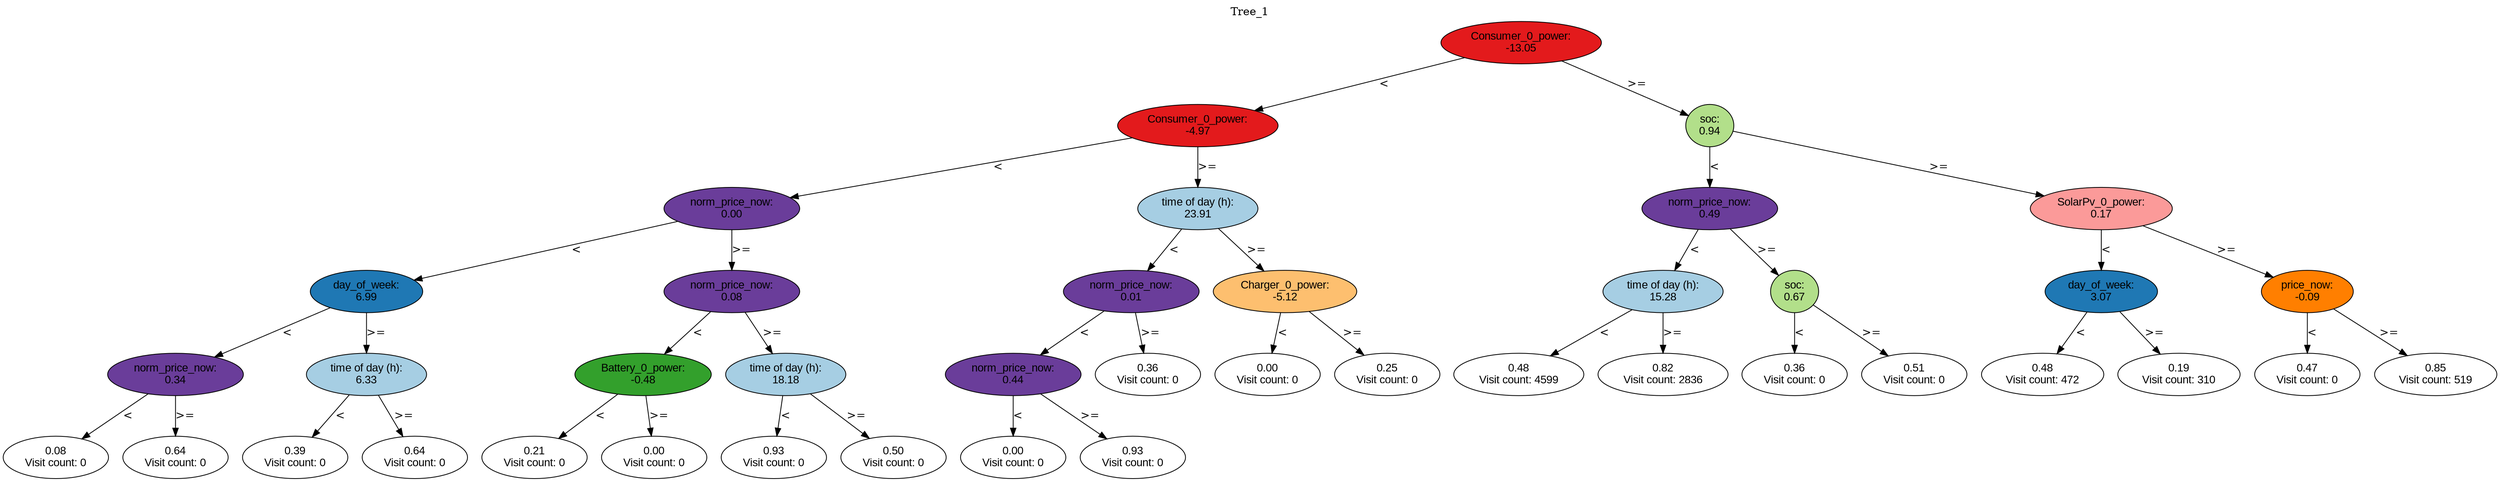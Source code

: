 digraph BST {
    node [fontname="Arial" style=filled colorscheme=paired12];
    0 [ label = "Consumer_0_power:
-13.05" fillcolor=6];
    1 [ label = "Consumer_0_power:
-4.97" fillcolor=6];
    2 [ label = "norm_price_now:
0.00" fillcolor=10];
    3 [ label = "day_of_week:
6.99" fillcolor=2];
    4 [ label = "norm_price_now:
0.34" fillcolor=10];
    5 [ label = "0.08
Visit count: 0" fillcolor=white];
    6 [ label = "0.64
Visit count: 0" fillcolor=white];
    7 [ label = "time of day (h):
6.33" fillcolor=1];
    8 [ label = "0.39
Visit count: 0" fillcolor=white];
    9 [ label = "0.64
Visit count: 0" fillcolor=white];
    10 [ label = "norm_price_now:
0.08" fillcolor=10];
    11 [ label = "Battery_0_power:
-0.48" fillcolor=4];
    12 [ label = "0.21
Visit count: 0" fillcolor=white];
    13 [ label = "0.00
Visit count: 0" fillcolor=white];
    14 [ label = "time of day (h):
18.18" fillcolor=1];
    15 [ label = "0.93
Visit count: 0" fillcolor=white];
    16 [ label = "0.50
Visit count: 0" fillcolor=white];
    17 [ label = "time of day (h):
23.91" fillcolor=1];
    18 [ label = "norm_price_now:
0.01" fillcolor=10];
    19 [ label = "norm_price_now:
0.44" fillcolor=10];
    20 [ label = "0.00
Visit count: 0" fillcolor=white];
    21 [ label = "0.93
Visit count: 0" fillcolor=white];
    22 [ label = "0.36
Visit count: 0" fillcolor=white];
    23 [ label = "Charger_0_power:
-5.12" fillcolor=7];
    24 [ label = "0.00
Visit count: 0" fillcolor=white];
    25 [ label = "0.25
Visit count: 0" fillcolor=white];
    26 [ label = "soc:
0.94" fillcolor=3];
    27 [ label = "norm_price_now:
0.49" fillcolor=10];
    28 [ label = "time of day (h):
15.28" fillcolor=1];
    29 [ label = "0.48
Visit count: 4599" fillcolor=white];
    30 [ label = "0.82
Visit count: 2836" fillcolor=white];
    31 [ label = "soc:
0.67" fillcolor=3];
    32 [ label = "0.36
Visit count: 0" fillcolor=white];
    33 [ label = "0.51
Visit count: 0" fillcolor=white];
    34 [ label = "SolarPv_0_power:
0.17" fillcolor=5];
    35 [ label = "day_of_week:
3.07" fillcolor=2];
    36 [ label = "0.48
Visit count: 472" fillcolor=white];
    37 [ label = "0.19
Visit count: 310" fillcolor=white];
    38 [ label = "price_now:
-0.09" fillcolor=8];
    39 [ label = "0.47
Visit count: 0" fillcolor=white];
    40 [ label = "0.85
Visit count: 519" fillcolor=white];

    0  -> 1[ label = "<"];
    0  -> 26[ label = ">="];
    1  -> 2[ label = "<"];
    1  -> 17[ label = ">="];
    2  -> 3[ label = "<"];
    2  -> 10[ label = ">="];
    3  -> 4[ label = "<"];
    3  -> 7[ label = ">="];
    4  -> 5[ label = "<"];
    4  -> 6[ label = ">="];
    7  -> 8[ label = "<"];
    7  -> 9[ label = ">="];
    10  -> 11[ label = "<"];
    10  -> 14[ label = ">="];
    11  -> 12[ label = "<"];
    11  -> 13[ label = ">="];
    14  -> 15[ label = "<"];
    14  -> 16[ label = ">="];
    17  -> 18[ label = "<"];
    17  -> 23[ label = ">="];
    18  -> 19[ label = "<"];
    18  -> 22[ label = ">="];
    19  -> 20[ label = "<"];
    19  -> 21[ label = ">="];
    23  -> 24[ label = "<"];
    23  -> 25[ label = ">="];
    26  -> 27[ label = "<"];
    26  -> 34[ label = ">="];
    27  -> 28[ label = "<"];
    27  -> 31[ label = ">="];
    28  -> 29[ label = "<"];
    28  -> 30[ label = ">="];
    31  -> 32[ label = "<"];
    31  -> 33[ label = ">="];
    34  -> 35[ label = "<"];
    34  -> 38[ label = ">="];
    35  -> 36[ label = "<"];
    35  -> 37[ label = ">="];
    38  -> 39[ label = "<"];
    38  -> 40[ label = ">="];

    labelloc="t";
    label="Tree_1";
}